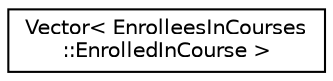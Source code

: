 digraph "Graphical Class Hierarchy"
{
 // LATEX_PDF_SIZE
  edge [fontname="Helvetica",fontsize="10",labelfontname="Helvetica",labelfontsize="10"];
  node [fontname="Helvetica",fontsize="10",shape=record];
  rankdir="LR";
  Node0 [label="Vector\< EnrolleesInCourses\l::EnrolledInCourse \>",height=0.2,width=0.4,color="black", fillcolor="white", style="filled",URL="$class_vector.html",tooltip=" "];
}

